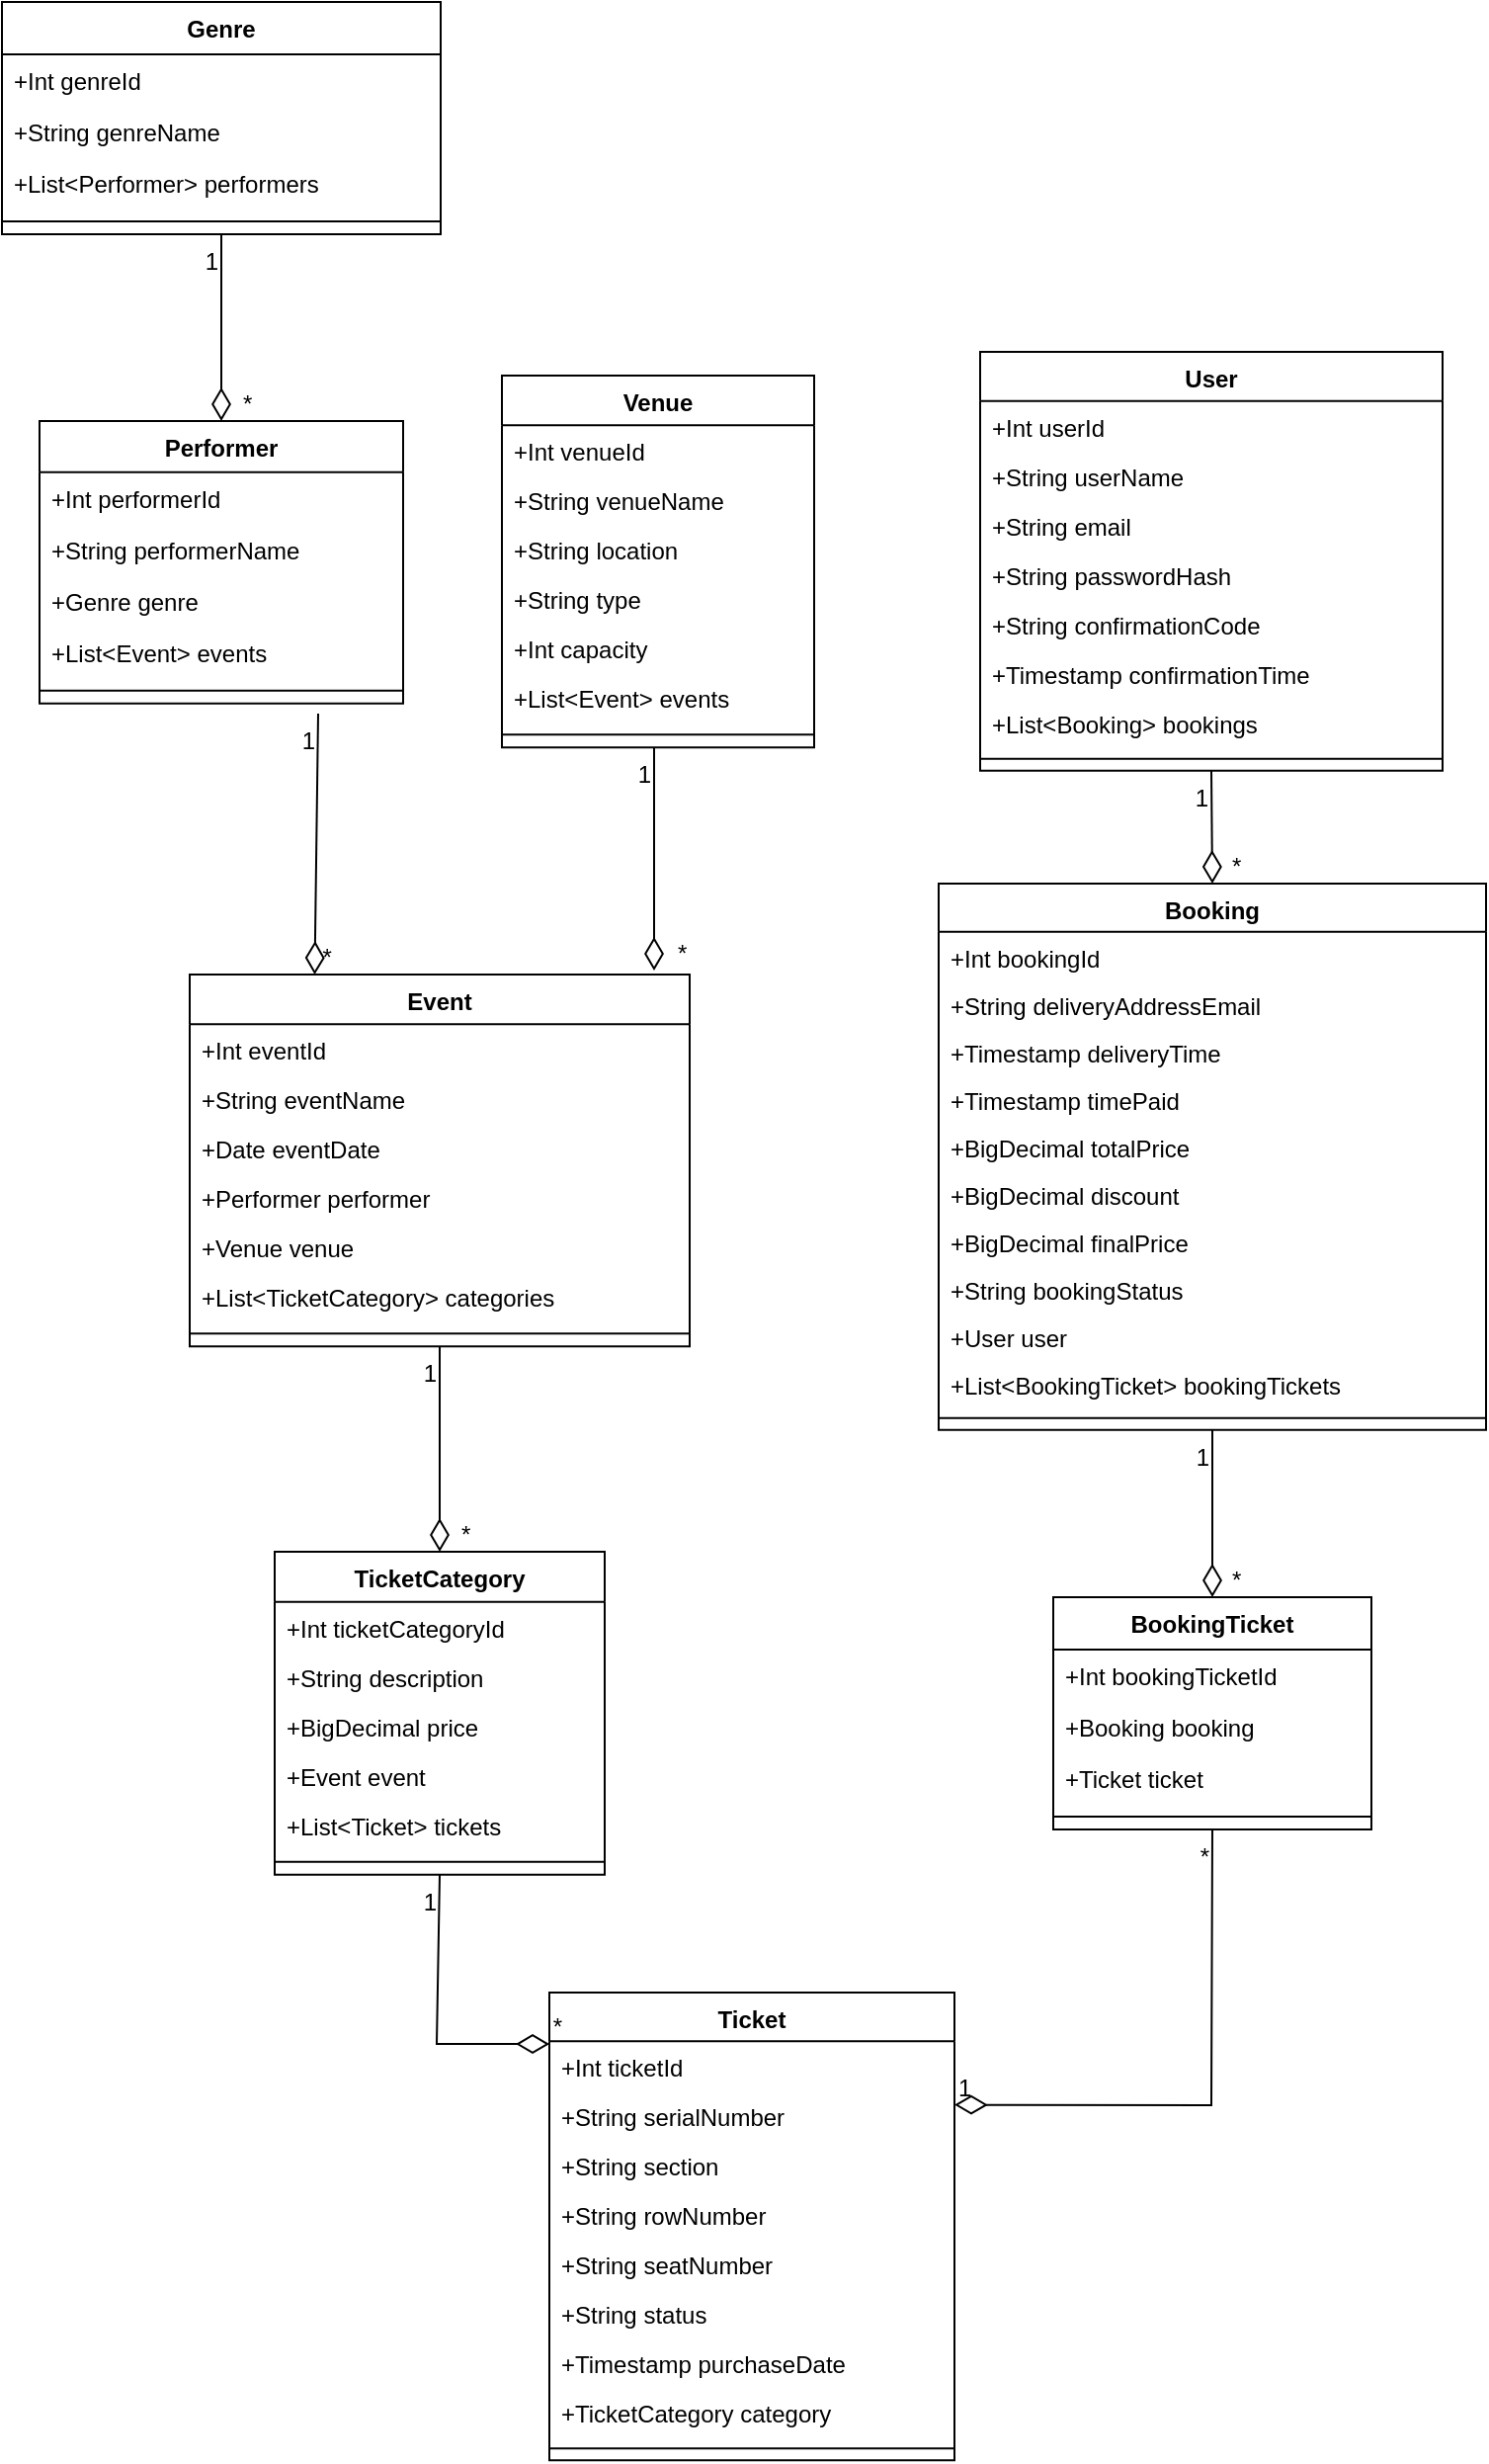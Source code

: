 <mxfile version="24.8.6">
  <diagram name="Page-1" id="qm7XWnGzNfIZUS9cLgl1">
    <mxGraphModel dx="398" dy="205" grid="1" gridSize="10" guides="1" tooltips="1" connect="1" arrows="1" fold="1" page="1" pageScale="1" pageWidth="827" pageHeight="1169" math="0" shadow="0">
      <root>
        <mxCell id="0" />
        <mxCell id="1" parent="0" />
        <mxCell id="qbjHn3xxU6l6A_D1i-yu-1" value="Genre" style="swimlane;fontStyle=1;align=center;verticalAlign=top;childLayout=stackLayout;horizontal=1;startSize=26.444;horizontalStack=0;resizeParent=1;resizeParentMax=0;resizeLast=0;collapsible=0;marginBottom=0;" vertex="1" parent="1">
          <mxGeometry x="20" y="20" width="222" height="117.444" as="geometry" />
        </mxCell>
        <mxCell id="qbjHn3xxU6l6A_D1i-yu-2" value="+Int genreId" style="text;strokeColor=none;fillColor=none;align=left;verticalAlign=top;spacingLeft=4;spacingRight=4;overflow=hidden;rotatable=0;points=[[0,0.5],[1,0.5]];portConstraint=eastwest;" vertex="1" parent="qbjHn3xxU6l6A_D1i-yu-1">
          <mxGeometry y="26.444" width="222" height="26" as="geometry" />
        </mxCell>
        <mxCell id="qbjHn3xxU6l6A_D1i-yu-3" value="+String genreName" style="text;strokeColor=none;fillColor=none;align=left;verticalAlign=top;spacingLeft=4;spacingRight=4;overflow=hidden;rotatable=0;points=[[0,0.5],[1,0.5]];portConstraint=eastwest;" vertex="1" parent="qbjHn3xxU6l6A_D1i-yu-1">
          <mxGeometry y="52.444" width="222" height="26" as="geometry" />
        </mxCell>
        <mxCell id="qbjHn3xxU6l6A_D1i-yu-4" value="+List&lt;Performer&gt; performers" style="text;strokeColor=none;fillColor=none;align=left;verticalAlign=top;spacingLeft=4;spacingRight=4;overflow=hidden;rotatable=0;points=[[0,0.5],[1,0.5]];portConstraint=eastwest;" vertex="1" parent="qbjHn3xxU6l6A_D1i-yu-1">
          <mxGeometry y="78.444" width="222" height="26" as="geometry" />
        </mxCell>
        <mxCell id="qbjHn3xxU6l6A_D1i-yu-5" style="line;strokeWidth=1;fillColor=none;align=left;verticalAlign=middle;spacingTop=-1;spacingLeft=3;spacingRight=3;rotatable=0;labelPosition=right;points=[];portConstraint=eastwest;strokeColor=inherit;" vertex="1" parent="qbjHn3xxU6l6A_D1i-yu-1">
          <mxGeometry y="104.444" width="222" height="13" as="geometry" />
        </mxCell>
        <mxCell id="qbjHn3xxU6l6A_D1i-yu-6" value="Performer" style="swimlane;fontStyle=1;align=center;verticalAlign=top;childLayout=stackLayout;horizontal=1;startSize=25.818;horizontalStack=0;resizeParent=1;resizeParentMax=0;resizeLast=0;collapsible=0;marginBottom=0;" vertex="1" parent="1">
          <mxGeometry x="39" y="232" width="184" height="142.818" as="geometry" />
        </mxCell>
        <mxCell id="qbjHn3xxU6l6A_D1i-yu-7" value="+Int performerId" style="text;strokeColor=none;fillColor=none;align=left;verticalAlign=top;spacingLeft=4;spacingRight=4;overflow=hidden;rotatable=0;points=[[0,0.5],[1,0.5]];portConstraint=eastwest;" vertex="1" parent="qbjHn3xxU6l6A_D1i-yu-6">
          <mxGeometry y="25.818" width="184" height="26" as="geometry" />
        </mxCell>
        <mxCell id="qbjHn3xxU6l6A_D1i-yu-8" value="+String performerName" style="text;strokeColor=none;fillColor=none;align=left;verticalAlign=top;spacingLeft=4;spacingRight=4;overflow=hidden;rotatable=0;points=[[0,0.5],[1,0.5]];portConstraint=eastwest;" vertex="1" parent="qbjHn3xxU6l6A_D1i-yu-6">
          <mxGeometry y="51.818" width="184" height="26" as="geometry" />
        </mxCell>
        <mxCell id="qbjHn3xxU6l6A_D1i-yu-9" value="+Genre genre" style="text;strokeColor=none;fillColor=none;align=left;verticalAlign=top;spacingLeft=4;spacingRight=4;overflow=hidden;rotatable=0;points=[[0,0.5],[1,0.5]];portConstraint=eastwest;" vertex="1" parent="qbjHn3xxU6l6A_D1i-yu-6">
          <mxGeometry y="77.818" width="184" height="26" as="geometry" />
        </mxCell>
        <mxCell id="qbjHn3xxU6l6A_D1i-yu-10" value="+List&lt;Event&gt; events" style="text;strokeColor=none;fillColor=none;align=left;verticalAlign=top;spacingLeft=4;spacingRight=4;overflow=hidden;rotatable=0;points=[[0,0.5],[1,0.5]];portConstraint=eastwest;" vertex="1" parent="qbjHn3xxU6l6A_D1i-yu-6">
          <mxGeometry y="103.818" width="184" height="26" as="geometry" />
        </mxCell>
        <mxCell id="qbjHn3xxU6l6A_D1i-yu-11" style="line;strokeWidth=1;fillColor=none;align=left;verticalAlign=middle;spacingTop=-1;spacingLeft=3;spacingRight=3;rotatable=0;labelPosition=right;points=[];portConstraint=eastwest;strokeColor=inherit;" vertex="1" parent="qbjHn3xxU6l6A_D1i-yu-6">
          <mxGeometry y="129.818" width="184" height="13" as="geometry" />
        </mxCell>
        <mxCell id="qbjHn3xxU6l6A_D1i-yu-12" value="Venue" style="swimlane;fontStyle=1;align=center;verticalAlign=top;childLayout=stackLayout;horizontal=1;startSize=25.067;horizontalStack=0;resizeParent=1;resizeParentMax=0;resizeLast=0;collapsible=0;marginBottom=0;" vertex="1" parent="1">
          <mxGeometry x="273" y="209" width="158" height="188.067" as="geometry" />
        </mxCell>
        <mxCell id="qbjHn3xxU6l6A_D1i-yu-13" value="+Int venueId" style="text;strokeColor=none;fillColor=none;align=left;verticalAlign=top;spacingLeft=4;spacingRight=4;overflow=hidden;rotatable=0;points=[[0,0.5],[1,0.5]];portConstraint=eastwest;" vertex="1" parent="qbjHn3xxU6l6A_D1i-yu-12">
          <mxGeometry y="25.067" width="158" height="25" as="geometry" />
        </mxCell>
        <mxCell id="qbjHn3xxU6l6A_D1i-yu-14" value="+String venueName" style="text;strokeColor=none;fillColor=none;align=left;verticalAlign=top;spacingLeft=4;spacingRight=4;overflow=hidden;rotatable=0;points=[[0,0.5],[1,0.5]];portConstraint=eastwest;" vertex="1" parent="qbjHn3xxU6l6A_D1i-yu-12">
          <mxGeometry y="50.067" width="158" height="25" as="geometry" />
        </mxCell>
        <mxCell id="qbjHn3xxU6l6A_D1i-yu-15" value="+String location" style="text;strokeColor=none;fillColor=none;align=left;verticalAlign=top;spacingLeft=4;spacingRight=4;overflow=hidden;rotatable=0;points=[[0,0.5],[1,0.5]];portConstraint=eastwest;" vertex="1" parent="qbjHn3xxU6l6A_D1i-yu-12">
          <mxGeometry y="75.067" width="158" height="25" as="geometry" />
        </mxCell>
        <mxCell id="qbjHn3xxU6l6A_D1i-yu-16" value="+String type" style="text;strokeColor=none;fillColor=none;align=left;verticalAlign=top;spacingLeft=4;spacingRight=4;overflow=hidden;rotatable=0;points=[[0,0.5],[1,0.5]];portConstraint=eastwest;" vertex="1" parent="qbjHn3xxU6l6A_D1i-yu-12">
          <mxGeometry y="100.067" width="158" height="25" as="geometry" />
        </mxCell>
        <mxCell id="qbjHn3xxU6l6A_D1i-yu-17" value="+Int capacity" style="text;strokeColor=none;fillColor=none;align=left;verticalAlign=top;spacingLeft=4;spacingRight=4;overflow=hidden;rotatable=0;points=[[0,0.5],[1,0.5]];portConstraint=eastwest;" vertex="1" parent="qbjHn3xxU6l6A_D1i-yu-12">
          <mxGeometry y="125.067" width="158" height="25" as="geometry" />
        </mxCell>
        <mxCell id="qbjHn3xxU6l6A_D1i-yu-18" value="+List&lt;Event&gt; events" style="text;strokeColor=none;fillColor=none;align=left;verticalAlign=top;spacingLeft=4;spacingRight=4;overflow=hidden;rotatable=0;points=[[0,0.5],[1,0.5]];portConstraint=eastwest;" vertex="1" parent="qbjHn3xxU6l6A_D1i-yu-12">
          <mxGeometry y="150.067" width="158" height="25" as="geometry" />
        </mxCell>
        <mxCell id="qbjHn3xxU6l6A_D1i-yu-19" style="line;strokeWidth=1;fillColor=none;align=left;verticalAlign=middle;spacingTop=-1;spacingLeft=3;spacingRight=3;rotatable=0;labelPosition=right;points=[];portConstraint=eastwest;strokeColor=inherit;" vertex="1" parent="qbjHn3xxU6l6A_D1i-yu-12">
          <mxGeometry y="175.067" width="158" height="13" as="geometry" />
        </mxCell>
        <mxCell id="qbjHn3xxU6l6A_D1i-yu-20" value="Event" style="swimlane;fontStyle=1;align=center;verticalAlign=top;childLayout=stackLayout;horizontal=1;startSize=25.067;horizontalStack=0;resizeParent=1;resizeParentMax=0;resizeLast=0;collapsible=0;marginBottom=0;" vertex="1" parent="1">
          <mxGeometry x="115" y="512" width="253" height="188.067" as="geometry" />
        </mxCell>
        <mxCell id="qbjHn3xxU6l6A_D1i-yu-21" value="+Int eventId" style="text;strokeColor=none;fillColor=none;align=left;verticalAlign=top;spacingLeft=4;spacingRight=4;overflow=hidden;rotatable=0;points=[[0,0.5],[1,0.5]];portConstraint=eastwest;" vertex="1" parent="qbjHn3xxU6l6A_D1i-yu-20">
          <mxGeometry y="25.067" width="253" height="25" as="geometry" />
        </mxCell>
        <mxCell id="qbjHn3xxU6l6A_D1i-yu-22" value="+String eventName" style="text;strokeColor=none;fillColor=none;align=left;verticalAlign=top;spacingLeft=4;spacingRight=4;overflow=hidden;rotatable=0;points=[[0,0.5],[1,0.5]];portConstraint=eastwest;" vertex="1" parent="qbjHn3xxU6l6A_D1i-yu-20">
          <mxGeometry y="50.067" width="253" height="25" as="geometry" />
        </mxCell>
        <mxCell id="qbjHn3xxU6l6A_D1i-yu-23" value="+Date eventDate" style="text;strokeColor=none;fillColor=none;align=left;verticalAlign=top;spacingLeft=4;spacingRight=4;overflow=hidden;rotatable=0;points=[[0,0.5],[1,0.5]];portConstraint=eastwest;" vertex="1" parent="qbjHn3xxU6l6A_D1i-yu-20">
          <mxGeometry y="75.067" width="253" height="25" as="geometry" />
        </mxCell>
        <mxCell id="qbjHn3xxU6l6A_D1i-yu-24" value="+Performer performer" style="text;strokeColor=none;fillColor=none;align=left;verticalAlign=top;spacingLeft=4;spacingRight=4;overflow=hidden;rotatable=0;points=[[0,0.5],[1,0.5]];portConstraint=eastwest;" vertex="1" parent="qbjHn3xxU6l6A_D1i-yu-20">
          <mxGeometry y="100.067" width="253" height="25" as="geometry" />
        </mxCell>
        <mxCell id="qbjHn3xxU6l6A_D1i-yu-25" value="+Venue venue" style="text;strokeColor=none;fillColor=none;align=left;verticalAlign=top;spacingLeft=4;spacingRight=4;overflow=hidden;rotatable=0;points=[[0,0.5],[1,0.5]];portConstraint=eastwest;" vertex="1" parent="qbjHn3xxU6l6A_D1i-yu-20">
          <mxGeometry y="125.067" width="253" height="25" as="geometry" />
        </mxCell>
        <mxCell id="qbjHn3xxU6l6A_D1i-yu-26" value="+List&lt;TicketCategory&gt; categories" style="text;strokeColor=none;fillColor=none;align=left;verticalAlign=top;spacingLeft=4;spacingRight=4;overflow=hidden;rotatable=0;points=[[0,0.5],[1,0.5]];portConstraint=eastwest;" vertex="1" parent="qbjHn3xxU6l6A_D1i-yu-20">
          <mxGeometry y="150.067" width="253" height="25" as="geometry" />
        </mxCell>
        <mxCell id="qbjHn3xxU6l6A_D1i-yu-27" style="line;strokeWidth=1;fillColor=none;align=left;verticalAlign=middle;spacingTop=-1;spacingLeft=3;spacingRight=3;rotatable=0;labelPosition=right;points=[];portConstraint=eastwest;strokeColor=inherit;" vertex="1" parent="qbjHn3xxU6l6A_D1i-yu-20">
          <mxGeometry y="175.067" width="253" height="13" as="geometry" />
        </mxCell>
        <mxCell id="qbjHn3xxU6l6A_D1i-yu-28" value="TicketCategory" style="swimlane;fontStyle=1;align=center;verticalAlign=top;childLayout=stackLayout;horizontal=1;startSize=25.385;horizontalStack=0;resizeParent=1;resizeParentMax=0;resizeLast=0;collapsible=0;marginBottom=0;" vertex="1" parent="1">
          <mxGeometry x="158" y="804" width="167" height="163.385" as="geometry" />
        </mxCell>
        <mxCell id="qbjHn3xxU6l6A_D1i-yu-29" value="+Int ticketCategoryId" style="text;strokeColor=none;fillColor=none;align=left;verticalAlign=top;spacingLeft=4;spacingRight=4;overflow=hidden;rotatable=0;points=[[0,0.5],[1,0.5]];portConstraint=eastwest;" vertex="1" parent="qbjHn3xxU6l6A_D1i-yu-28">
          <mxGeometry y="25.385" width="167" height="25" as="geometry" />
        </mxCell>
        <mxCell id="qbjHn3xxU6l6A_D1i-yu-30" value="+String description" style="text;strokeColor=none;fillColor=none;align=left;verticalAlign=top;spacingLeft=4;spacingRight=4;overflow=hidden;rotatable=0;points=[[0,0.5],[1,0.5]];portConstraint=eastwest;" vertex="1" parent="qbjHn3xxU6l6A_D1i-yu-28">
          <mxGeometry y="50.385" width="167" height="25" as="geometry" />
        </mxCell>
        <mxCell id="qbjHn3xxU6l6A_D1i-yu-31" value="+BigDecimal price" style="text;strokeColor=none;fillColor=none;align=left;verticalAlign=top;spacingLeft=4;spacingRight=4;overflow=hidden;rotatable=0;points=[[0,0.5],[1,0.5]];portConstraint=eastwest;" vertex="1" parent="qbjHn3xxU6l6A_D1i-yu-28">
          <mxGeometry y="75.385" width="167" height="25" as="geometry" />
        </mxCell>
        <mxCell id="qbjHn3xxU6l6A_D1i-yu-32" value="+Event event" style="text;strokeColor=none;fillColor=none;align=left;verticalAlign=top;spacingLeft=4;spacingRight=4;overflow=hidden;rotatable=0;points=[[0,0.5],[1,0.5]];portConstraint=eastwest;" vertex="1" parent="qbjHn3xxU6l6A_D1i-yu-28">
          <mxGeometry y="100.385" width="167" height="25" as="geometry" />
        </mxCell>
        <mxCell id="qbjHn3xxU6l6A_D1i-yu-33" value="+List&lt;Ticket&gt; tickets" style="text;strokeColor=none;fillColor=none;align=left;verticalAlign=top;spacingLeft=4;spacingRight=4;overflow=hidden;rotatable=0;points=[[0,0.5],[1,0.5]];portConstraint=eastwest;" vertex="1" parent="qbjHn3xxU6l6A_D1i-yu-28">
          <mxGeometry y="125.385" width="167" height="25" as="geometry" />
        </mxCell>
        <mxCell id="qbjHn3xxU6l6A_D1i-yu-34" style="line;strokeWidth=1;fillColor=none;align=left;verticalAlign=middle;spacingTop=-1;spacingLeft=3;spacingRight=3;rotatable=0;labelPosition=right;points=[];portConstraint=eastwest;strokeColor=inherit;" vertex="1" parent="qbjHn3xxU6l6A_D1i-yu-28">
          <mxGeometry y="150.385" width="167" height="13" as="geometry" />
        </mxCell>
        <mxCell id="qbjHn3xxU6l6A_D1i-yu-35" value="Ticket" style="swimlane;fontStyle=1;align=center;verticalAlign=top;childLayout=stackLayout;horizontal=1;startSize=24.632;horizontalStack=0;resizeParent=1;resizeParentMax=0;resizeLast=0;collapsible=0;marginBottom=0;" vertex="1" parent="1">
          <mxGeometry x="297" y="1027" width="205" height="236.632" as="geometry" />
        </mxCell>
        <mxCell id="qbjHn3xxU6l6A_D1i-yu-36" value="+Int ticketId" style="text;strokeColor=none;fillColor=none;align=left;verticalAlign=top;spacingLeft=4;spacingRight=4;overflow=hidden;rotatable=0;points=[[0,0.5],[1,0.5]];portConstraint=eastwest;" vertex="1" parent="qbjHn3xxU6l6A_D1i-yu-35">
          <mxGeometry y="24.632" width="205" height="25" as="geometry" />
        </mxCell>
        <mxCell id="qbjHn3xxU6l6A_D1i-yu-37" value="+String serialNumber" style="text;strokeColor=none;fillColor=none;align=left;verticalAlign=top;spacingLeft=4;spacingRight=4;overflow=hidden;rotatable=0;points=[[0,0.5],[1,0.5]];portConstraint=eastwest;" vertex="1" parent="qbjHn3xxU6l6A_D1i-yu-35">
          <mxGeometry y="49.632" width="205" height="25" as="geometry" />
        </mxCell>
        <mxCell id="qbjHn3xxU6l6A_D1i-yu-38" value="+String section" style="text;strokeColor=none;fillColor=none;align=left;verticalAlign=top;spacingLeft=4;spacingRight=4;overflow=hidden;rotatable=0;points=[[0,0.5],[1,0.5]];portConstraint=eastwest;" vertex="1" parent="qbjHn3xxU6l6A_D1i-yu-35">
          <mxGeometry y="74.632" width="205" height="25" as="geometry" />
        </mxCell>
        <mxCell id="qbjHn3xxU6l6A_D1i-yu-39" value="+String rowNumber" style="text;strokeColor=none;fillColor=none;align=left;verticalAlign=top;spacingLeft=4;spacingRight=4;overflow=hidden;rotatable=0;points=[[0,0.5],[1,0.5]];portConstraint=eastwest;" vertex="1" parent="qbjHn3xxU6l6A_D1i-yu-35">
          <mxGeometry y="99.632" width="205" height="25" as="geometry" />
        </mxCell>
        <mxCell id="qbjHn3xxU6l6A_D1i-yu-40" value="+String seatNumber" style="text;strokeColor=none;fillColor=none;align=left;verticalAlign=top;spacingLeft=4;spacingRight=4;overflow=hidden;rotatable=0;points=[[0,0.5],[1,0.5]];portConstraint=eastwest;" vertex="1" parent="qbjHn3xxU6l6A_D1i-yu-35">
          <mxGeometry y="124.632" width="205" height="25" as="geometry" />
        </mxCell>
        <mxCell id="qbjHn3xxU6l6A_D1i-yu-41" value="+String status" style="text;strokeColor=none;fillColor=none;align=left;verticalAlign=top;spacingLeft=4;spacingRight=4;overflow=hidden;rotatable=0;points=[[0,0.5],[1,0.5]];portConstraint=eastwest;" vertex="1" parent="qbjHn3xxU6l6A_D1i-yu-35">
          <mxGeometry y="149.632" width="205" height="25" as="geometry" />
        </mxCell>
        <mxCell id="qbjHn3xxU6l6A_D1i-yu-42" value="+Timestamp purchaseDate" style="text;strokeColor=none;fillColor=none;align=left;verticalAlign=top;spacingLeft=4;spacingRight=4;overflow=hidden;rotatable=0;points=[[0,0.5],[1,0.5]];portConstraint=eastwest;" vertex="1" parent="qbjHn3xxU6l6A_D1i-yu-35">
          <mxGeometry y="174.632" width="205" height="25" as="geometry" />
        </mxCell>
        <mxCell id="qbjHn3xxU6l6A_D1i-yu-43" value="+TicketCategory category" style="text;strokeColor=none;fillColor=none;align=left;verticalAlign=top;spacingLeft=4;spacingRight=4;overflow=hidden;rotatable=0;points=[[0,0.5],[1,0.5]];portConstraint=eastwest;" vertex="1" parent="qbjHn3xxU6l6A_D1i-yu-35">
          <mxGeometry y="199.632" width="205" height="25" as="geometry" />
        </mxCell>
        <mxCell id="qbjHn3xxU6l6A_D1i-yu-44" style="line;strokeWidth=1;fillColor=none;align=left;verticalAlign=middle;spacingTop=-1;spacingLeft=3;spacingRight=3;rotatable=0;labelPosition=right;points=[];portConstraint=eastwest;strokeColor=inherit;" vertex="1" parent="qbjHn3xxU6l6A_D1i-yu-35">
          <mxGeometry y="224.632" width="205" height="12" as="geometry" />
        </mxCell>
        <mxCell id="qbjHn3xxU6l6A_D1i-yu-45" value="User" style="swimlane;fontStyle=1;align=center;verticalAlign=top;childLayout=stackLayout;horizontal=1;startSize=24.824;horizontalStack=0;resizeParent=1;resizeParentMax=0;resizeLast=0;collapsible=0;marginBottom=0;" vertex="1" parent="1">
          <mxGeometry x="515" y="197" width="234" height="211.824" as="geometry" />
        </mxCell>
        <mxCell id="qbjHn3xxU6l6A_D1i-yu-46" value="+Int userId" style="text;strokeColor=none;fillColor=none;align=left;verticalAlign=top;spacingLeft=4;spacingRight=4;overflow=hidden;rotatable=0;points=[[0,0.5],[1,0.5]];portConstraint=eastwest;" vertex="1" parent="qbjHn3xxU6l6A_D1i-yu-45">
          <mxGeometry y="24.824" width="234" height="25" as="geometry" />
        </mxCell>
        <mxCell id="qbjHn3xxU6l6A_D1i-yu-47" value="+String userName" style="text;strokeColor=none;fillColor=none;align=left;verticalAlign=top;spacingLeft=4;spacingRight=4;overflow=hidden;rotatable=0;points=[[0,0.5],[1,0.5]];portConstraint=eastwest;" vertex="1" parent="qbjHn3xxU6l6A_D1i-yu-45">
          <mxGeometry y="49.824" width="234" height="25" as="geometry" />
        </mxCell>
        <mxCell id="qbjHn3xxU6l6A_D1i-yu-48" value="+String email" style="text;strokeColor=none;fillColor=none;align=left;verticalAlign=top;spacingLeft=4;spacingRight=4;overflow=hidden;rotatable=0;points=[[0,0.5],[1,0.5]];portConstraint=eastwest;" vertex="1" parent="qbjHn3xxU6l6A_D1i-yu-45">
          <mxGeometry y="74.824" width="234" height="25" as="geometry" />
        </mxCell>
        <mxCell id="qbjHn3xxU6l6A_D1i-yu-49" value="+String passwordHash" style="text;strokeColor=none;fillColor=none;align=left;verticalAlign=top;spacingLeft=4;spacingRight=4;overflow=hidden;rotatable=0;points=[[0,0.5],[1,0.5]];portConstraint=eastwest;" vertex="1" parent="qbjHn3xxU6l6A_D1i-yu-45">
          <mxGeometry y="99.824" width="234" height="25" as="geometry" />
        </mxCell>
        <mxCell id="qbjHn3xxU6l6A_D1i-yu-50" value="+String confirmationCode" style="text;strokeColor=none;fillColor=none;align=left;verticalAlign=top;spacingLeft=4;spacingRight=4;overflow=hidden;rotatable=0;points=[[0,0.5],[1,0.5]];portConstraint=eastwest;" vertex="1" parent="qbjHn3xxU6l6A_D1i-yu-45">
          <mxGeometry y="124.824" width="234" height="25" as="geometry" />
        </mxCell>
        <mxCell id="qbjHn3xxU6l6A_D1i-yu-51" value="+Timestamp confirmationTime" style="text;strokeColor=none;fillColor=none;align=left;verticalAlign=top;spacingLeft=4;spacingRight=4;overflow=hidden;rotatable=0;points=[[0,0.5],[1,0.5]];portConstraint=eastwest;" vertex="1" parent="qbjHn3xxU6l6A_D1i-yu-45">
          <mxGeometry y="149.824" width="234" height="25" as="geometry" />
        </mxCell>
        <mxCell id="qbjHn3xxU6l6A_D1i-yu-52" value="+List&lt;Booking&gt; bookings" style="text;strokeColor=none;fillColor=none;align=left;verticalAlign=top;spacingLeft=4;spacingRight=4;overflow=hidden;rotatable=0;points=[[0,0.5],[1,0.5]];portConstraint=eastwest;" vertex="1" parent="qbjHn3xxU6l6A_D1i-yu-45">
          <mxGeometry y="174.824" width="234" height="25" as="geometry" />
        </mxCell>
        <mxCell id="qbjHn3xxU6l6A_D1i-yu-53" style="line;strokeWidth=1;fillColor=none;align=left;verticalAlign=middle;spacingTop=-1;spacingLeft=3;spacingRight=3;rotatable=0;labelPosition=right;points=[];portConstraint=eastwest;strokeColor=inherit;" vertex="1" parent="qbjHn3xxU6l6A_D1i-yu-45">
          <mxGeometry y="199.824" width="234" height="12" as="geometry" />
        </mxCell>
        <mxCell id="qbjHn3xxU6l6A_D1i-yu-54" value="Booking" style="swimlane;fontStyle=1;align=center;verticalAlign=top;childLayout=stackLayout;horizontal=1;startSize=24.348;horizontalStack=0;resizeParent=1;resizeParentMax=0;resizeLast=0;collapsible=0;marginBottom=0;" vertex="1" parent="1">
          <mxGeometry x="494" y="466" width="277" height="276.348" as="geometry" />
        </mxCell>
        <mxCell id="qbjHn3xxU6l6A_D1i-yu-55" value="+Int bookingId" style="text;strokeColor=none;fillColor=none;align=left;verticalAlign=top;spacingLeft=4;spacingRight=4;overflow=hidden;rotatable=0;points=[[0,0.5],[1,0.5]];portConstraint=eastwest;" vertex="1" parent="qbjHn3xxU6l6A_D1i-yu-54">
          <mxGeometry y="24.348" width="277" height="24" as="geometry" />
        </mxCell>
        <mxCell id="qbjHn3xxU6l6A_D1i-yu-56" value="+String deliveryAddressEmail" style="text;strokeColor=none;fillColor=none;align=left;verticalAlign=top;spacingLeft=4;spacingRight=4;overflow=hidden;rotatable=0;points=[[0,0.5],[1,0.5]];portConstraint=eastwest;" vertex="1" parent="qbjHn3xxU6l6A_D1i-yu-54">
          <mxGeometry y="48.348" width="277" height="24" as="geometry" />
        </mxCell>
        <mxCell id="qbjHn3xxU6l6A_D1i-yu-57" value="+Timestamp deliveryTime" style="text;strokeColor=none;fillColor=none;align=left;verticalAlign=top;spacingLeft=4;spacingRight=4;overflow=hidden;rotatable=0;points=[[0,0.5],[1,0.5]];portConstraint=eastwest;" vertex="1" parent="qbjHn3xxU6l6A_D1i-yu-54">
          <mxGeometry y="72.348" width="277" height="24" as="geometry" />
        </mxCell>
        <mxCell id="qbjHn3xxU6l6A_D1i-yu-58" value="+Timestamp timePaid" style="text;strokeColor=none;fillColor=none;align=left;verticalAlign=top;spacingLeft=4;spacingRight=4;overflow=hidden;rotatable=0;points=[[0,0.5],[1,0.5]];portConstraint=eastwest;" vertex="1" parent="qbjHn3xxU6l6A_D1i-yu-54">
          <mxGeometry y="96.348" width="277" height="24" as="geometry" />
        </mxCell>
        <mxCell id="qbjHn3xxU6l6A_D1i-yu-59" value="+BigDecimal totalPrice" style="text;strokeColor=none;fillColor=none;align=left;verticalAlign=top;spacingLeft=4;spacingRight=4;overflow=hidden;rotatable=0;points=[[0,0.5],[1,0.5]];portConstraint=eastwest;" vertex="1" parent="qbjHn3xxU6l6A_D1i-yu-54">
          <mxGeometry y="120.348" width="277" height="24" as="geometry" />
        </mxCell>
        <mxCell id="qbjHn3xxU6l6A_D1i-yu-60" value="+BigDecimal discount" style="text;strokeColor=none;fillColor=none;align=left;verticalAlign=top;spacingLeft=4;spacingRight=4;overflow=hidden;rotatable=0;points=[[0,0.5],[1,0.5]];portConstraint=eastwest;" vertex="1" parent="qbjHn3xxU6l6A_D1i-yu-54">
          <mxGeometry y="144.348" width="277" height="24" as="geometry" />
        </mxCell>
        <mxCell id="qbjHn3xxU6l6A_D1i-yu-61" value="+BigDecimal finalPrice" style="text;strokeColor=none;fillColor=none;align=left;verticalAlign=top;spacingLeft=4;spacingRight=4;overflow=hidden;rotatable=0;points=[[0,0.5],[1,0.5]];portConstraint=eastwest;" vertex="1" parent="qbjHn3xxU6l6A_D1i-yu-54">
          <mxGeometry y="168.348" width="277" height="24" as="geometry" />
        </mxCell>
        <mxCell id="qbjHn3xxU6l6A_D1i-yu-62" value="+String bookingStatus" style="text;strokeColor=none;fillColor=none;align=left;verticalAlign=top;spacingLeft=4;spacingRight=4;overflow=hidden;rotatable=0;points=[[0,0.5],[1,0.5]];portConstraint=eastwest;" vertex="1" parent="qbjHn3xxU6l6A_D1i-yu-54">
          <mxGeometry y="192.348" width="277" height="24" as="geometry" />
        </mxCell>
        <mxCell id="qbjHn3xxU6l6A_D1i-yu-63" value="+User user" style="text;strokeColor=none;fillColor=none;align=left;verticalAlign=top;spacingLeft=4;spacingRight=4;overflow=hidden;rotatable=0;points=[[0,0.5],[1,0.5]];portConstraint=eastwest;" vertex="1" parent="qbjHn3xxU6l6A_D1i-yu-54">
          <mxGeometry y="216.348" width="277" height="24" as="geometry" />
        </mxCell>
        <mxCell id="qbjHn3xxU6l6A_D1i-yu-64" value="+List&lt;BookingTicket&gt; bookingTickets" style="text;strokeColor=none;fillColor=none;align=left;verticalAlign=top;spacingLeft=4;spacingRight=4;overflow=hidden;rotatable=0;points=[[0,0.5],[1,0.5]];portConstraint=eastwest;" vertex="1" parent="qbjHn3xxU6l6A_D1i-yu-54">
          <mxGeometry y="240.348" width="277" height="24" as="geometry" />
        </mxCell>
        <mxCell id="qbjHn3xxU6l6A_D1i-yu-65" style="line;strokeWidth=1;fillColor=none;align=left;verticalAlign=middle;spacingTop=-1;spacingLeft=3;spacingRight=3;rotatable=0;labelPosition=right;points=[];portConstraint=eastwest;strokeColor=inherit;" vertex="1" parent="qbjHn3xxU6l6A_D1i-yu-54">
          <mxGeometry y="264.348" width="277" height="12" as="geometry" />
        </mxCell>
        <mxCell id="qbjHn3xxU6l6A_D1i-yu-66" value="BookingTicket" style="swimlane;fontStyle=1;align=center;verticalAlign=top;childLayout=stackLayout;horizontal=1;startSize=26.444;horizontalStack=0;resizeParent=1;resizeParentMax=0;resizeLast=0;collapsible=0;marginBottom=0;" vertex="1" parent="1">
          <mxGeometry x="552" y="827" width="161" height="117.444" as="geometry" />
        </mxCell>
        <mxCell id="qbjHn3xxU6l6A_D1i-yu-67" value="+Int bookingTicketId" style="text;strokeColor=none;fillColor=none;align=left;verticalAlign=top;spacingLeft=4;spacingRight=4;overflow=hidden;rotatable=0;points=[[0,0.5],[1,0.5]];portConstraint=eastwest;" vertex="1" parent="qbjHn3xxU6l6A_D1i-yu-66">
          <mxGeometry y="26.444" width="161" height="26" as="geometry" />
        </mxCell>
        <mxCell id="qbjHn3xxU6l6A_D1i-yu-68" value="+Booking booking" style="text;strokeColor=none;fillColor=none;align=left;verticalAlign=top;spacingLeft=4;spacingRight=4;overflow=hidden;rotatable=0;points=[[0,0.5],[1,0.5]];portConstraint=eastwest;" vertex="1" parent="qbjHn3xxU6l6A_D1i-yu-66">
          <mxGeometry y="52.444" width="161" height="26" as="geometry" />
        </mxCell>
        <mxCell id="qbjHn3xxU6l6A_D1i-yu-69" value="+Ticket ticket" style="text;strokeColor=none;fillColor=none;align=left;verticalAlign=top;spacingLeft=4;spacingRight=4;overflow=hidden;rotatable=0;points=[[0,0.5],[1,0.5]];portConstraint=eastwest;" vertex="1" parent="qbjHn3xxU6l6A_D1i-yu-66">
          <mxGeometry y="78.444" width="161" height="26" as="geometry" />
        </mxCell>
        <mxCell id="qbjHn3xxU6l6A_D1i-yu-70" style="line;strokeWidth=1;fillColor=none;align=left;verticalAlign=middle;spacingTop=-1;spacingLeft=3;spacingRight=3;rotatable=0;labelPosition=right;points=[];portConstraint=eastwest;strokeColor=inherit;" vertex="1" parent="qbjHn3xxU6l6A_D1i-yu-66">
          <mxGeometry y="104.444" width="161" height="13" as="geometry" />
        </mxCell>
        <mxCell id="qbjHn3xxU6l6A_D1i-yu-71" value="" style="curved=1;startArrow=none;endArrow=diamondThin;endSize=14;endFill=0;exitX=0.5;exitY=1;entryX=0.5;entryY=0;rounded=0;" edge="1" parent="1" source="qbjHn3xxU6l6A_D1i-yu-1" target="qbjHn3xxU6l6A_D1i-yu-6">
          <mxGeometry relative="1" as="geometry">
            <Array as="points" />
          </mxGeometry>
        </mxCell>
        <mxCell id="qbjHn3xxU6l6A_D1i-yu-72" value="1" style="edgeLabel;resizable=0;labelBackgroundColor=none;fontSize=12;align=right;verticalAlign=top;" vertex="1" parent="qbjHn3xxU6l6A_D1i-yu-71">
          <mxGeometry x="-1" relative="1" as="geometry" />
        </mxCell>
        <mxCell id="qbjHn3xxU6l6A_D1i-yu-73" value="*" style="edgeLabel;resizable=0;labelBackgroundColor=none;fontSize=12;align=left;verticalAlign=bottom;" vertex="1" parent="qbjHn3xxU6l6A_D1i-yu-71">
          <mxGeometry x="1" relative="1" as="geometry">
            <mxPoint x="9" as="offset" />
          </mxGeometry>
        </mxCell>
        <mxCell id="qbjHn3xxU6l6A_D1i-yu-74" value="" style="startArrow=none;endArrow=diamondThin;endSize=14;endFill=0;entryX=0.25;entryY=0;rounded=0;" edge="1" parent="1" target="qbjHn3xxU6l6A_D1i-yu-20">
          <mxGeometry relative="1" as="geometry">
            <mxPoint x="180" y="380" as="sourcePoint" />
          </mxGeometry>
        </mxCell>
        <mxCell id="qbjHn3xxU6l6A_D1i-yu-75" value="1" style="edgeLabel;resizable=0;labelBackgroundColor=none;fontSize=12;align=right;verticalAlign=top;" vertex="1" parent="qbjHn3xxU6l6A_D1i-yu-74">
          <mxGeometry x="-1" relative="1" as="geometry" />
        </mxCell>
        <mxCell id="qbjHn3xxU6l6A_D1i-yu-76" value="*" style="edgeLabel;resizable=0;labelBackgroundColor=none;fontSize=12;align=left;verticalAlign=bottom;" vertex="1" parent="qbjHn3xxU6l6A_D1i-yu-74">
          <mxGeometry x="1" relative="1" as="geometry">
            <mxPoint x="2" as="offset" />
          </mxGeometry>
        </mxCell>
        <mxCell id="qbjHn3xxU6l6A_D1i-yu-77" value="" style="startArrow=none;endArrow=diamondThin;endSize=14;endFill=0;rounded=0;" edge="1" parent="1">
          <mxGeometry relative="1" as="geometry">
            <mxPoint x="350" y="397" as="sourcePoint" />
            <mxPoint x="350" y="510" as="targetPoint" />
          </mxGeometry>
        </mxCell>
        <mxCell id="qbjHn3xxU6l6A_D1i-yu-78" value="1" style="edgeLabel;resizable=0;labelBackgroundColor=none;fontSize=12;align=right;verticalAlign=top;" vertex="1" parent="qbjHn3xxU6l6A_D1i-yu-77">
          <mxGeometry x="-1" relative="1" as="geometry" />
        </mxCell>
        <mxCell id="qbjHn3xxU6l6A_D1i-yu-79" value="*" style="edgeLabel;resizable=0;labelBackgroundColor=none;fontSize=12;align=left;verticalAlign=bottom;" vertex="1" parent="qbjHn3xxU6l6A_D1i-yu-77">
          <mxGeometry x="1" relative="1" as="geometry">
            <mxPoint x="10" as="offset" />
          </mxGeometry>
        </mxCell>
        <mxCell id="qbjHn3xxU6l6A_D1i-yu-80" value="" style="curved=1;startArrow=none;endArrow=diamondThin;endSize=14;endFill=0;exitX=0.5;exitY=1;entryX=0.5;entryY=0;rounded=0;" edge="1" parent="1" source="qbjHn3xxU6l6A_D1i-yu-20" target="qbjHn3xxU6l6A_D1i-yu-28">
          <mxGeometry relative="1" as="geometry">
            <Array as="points" />
          </mxGeometry>
        </mxCell>
        <mxCell id="qbjHn3xxU6l6A_D1i-yu-81" value="1" style="edgeLabel;resizable=0;labelBackgroundColor=none;fontSize=12;align=right;verticalAlign=top;" vertex="1" parent="qbjHn3xxU6l6A_D1i-yu-80">
          <mxGeometry x="-1" relative="1" as="geometry" />
        </mxCell>
        <mxCell id="qbjHn3xxU6l6A_D1i-yu-82" value="*" style="edgeLabel;resizable=0;labelBackgroundColor=none;fontSize=12;align=left;verticalAlign=bottom;" vertex="1" parent="qbjHn3xxU6l6A_D1i-yu-80">
          <mxGeometry x="1" relative="1" as="geometry">
            <mxPoint x="9" as="offset" />
          </mxGeometry>
        </mxCell>
        <mxCell id="qbjHn3xxU6l6A_D1i-yu-83" value="" style="startArrow=none;endArrow=diamondThin;endSize=14;endFill=0;exitX=0.5;exitY=1;entryX=0;entryY=0.11;rounded=0;" edge="1" parent="1" source="qbjHn3xxU6l6A_D1i-yu-28" target="qbjHn3xxU6l6A_D1i-yu-35">
          <mxGeometry relative="1" as="geometry">
            <Array as="points">
              <mxPoint x="240" y="1053" />
            </Array>
          </mxGeometry>
        </mxCell>
        <mxCell id="qbjHn3xxU6l6A_D1i-yu-84" value="1" style="edgeLabel;resizable=0;labelBackgroundColor=none;fontSize=12;align=right;verticalAlign=top;" vertex="1" parent="qbjHn3xxU6l6A_D1i-yu-83">
          <mxGeometry x="-1" relative="1" as="geometry" />
        </mxCell>
        <mxCell id="qbjHn3xxU6l6A_D1i-yu-85" value="*" style="edgeLabel;resizable=0;labelBackgroundColor=none;fontSize=12;align=left;verticalAlign=bottom;" vertex="1" parent="qbjHn3xxU6l6A_D1i-yu-83">
          <mxGeometry x="1" relative="1" as="geometry" />
        </mxCell>
        <mxCell id="qbjHn3xxU6l6A_D1i-yu-86" value="" style="curved=1;startArrow=none;endArrow=diamondThin;endSize=14;endFill=0;exitX=0.5;exitY=1;entryX=0.5;entryY=0;rounded=0;" edge="1" parent="1" source="qbjHn3xxU6l6A_D1i-yu-45" target="qbjHn3xxU6l6A_D1i-yu-54">
          <mxGeometry relative="1" as="geometry">
            <Array as="points" />
          </mxGeometry>
        </mxCell>
        <mxCell id="qbjHn3xxU6l6A_D1i-yu-87" value="1" style="edgeLabel;resizable=0;labelBackgroundColor=none;fontSize=12;align=right;verticalAlign=top;" vertex="1" parent="qbjHn3xxU6l6A_D1i-yu-86">
          <mxGeometry x="-1" relative="1" as="geometry" />
        </mxCell>
        <mxCell id="qbjHn3xxU6l6A_D1i-yu-88" value="*" style="edgeLabel;resizable=0;labelBackgroundColor=none;fontSize=12;align=left;verticalAlign=bottom;" vertex="1" parent="qbjHn3xxU6l6A_D1i-yu-86">
          <mxGeometry x="1" relative="1" as="geometry">
            <mxPoint x="8" as="offset" />
          </mxGeometry>
        </mxCell>
        <mxCell id="qbjHn3xxU6l6A_D1i-yu-89" value="" style="curved=1;startArrow=none;endArrow=diamondThin;endSize=14;endFill=0;exitX=0.5;exitY=1;entryX=0.5;entryY=0;rounded=0;" edge="1" parent="1" source="qbjHn3xxU6l6A_D1i-yu-54" target="qbjHn3xxU6l6A_D1i-yu-66">
          <mxGeometry relative="1" as="geometry">
            <Array as="points" />
          </mxGeometry>
        </mxCell>
        <mxCell id="qbjHn3xxU6l6A_D1i-yu-90" value="1" style="edgeLabel;resizable=0;labelBackgroundColor=none;fontSize=12;align=right;verticalAlign=top;" vertex="1" parent="qbjHn3xxU6l6A_D1i-yu-89">
          <mxGeometry x="-1" relative="1" as="geometry" />
        </mxCell>
        <mxCell id="qbjHn3xxU6l6A_D1i-yu-91" value="*" style="edgeLabel;resizable=0;labelBackgroundColor=none;fontSize=12;align=left;verticalAlign=bottom;" vertex="1" parent="qbjHn3xxU6l6A_D1i-yu-89">
          <mxGeometry x="1" relative="1" as="geometry">
            <mxPoint x="8" as="offset" />
          </mxGeometry>
        </mxCell>
        <mxCell id="qbjHn3xxU6l6A_D1i-yu-92" value="" style="startArrow=none;endArrow=diamondThin;endSize=14;endFill=0;exitX=0.5;exitY=1;entryX=1;entryY=0.24;rounded=0;" edge="1" parent="1" source="qbjHn3xxU6l6A_D1i-yu-66" target="qbjHn3xxU6l6A_D1i-yu-35">
          <mxGeometry relative="1" as="geometry">
            <Array as="points">
              <mxPoint x="632" y="1084" />
            </Array>
          </mxGeometry>
        </mxCell>
        <mxCell id="qbjHn3xxU6l6A_D1i-yu-93" value="*" style="edgeLabel;resizable=0;labelBackgroundColor=none;fontSize=12;align=right;verticalAlign=top;" vertex="1" parent="qbjHn3xxU6l6A_D1i-yu-92">
          <mxGeometry x="-1" relative="1" as="geometry" />
        </mxCell>
        <mxCell id="qbjHn3xxU6l6A_D1i-yu-94" value="1" style="edgeLabel;resizable=0;labelBackgroundColor=none;fontSize=12;align=left;verticalAlign=bottom;" vertex="1" parent="qbjHn3xxU6l6A_D1i-yu-92">
          <mxGeometry x="1" relative="1" as="geometry" />
        </mxCell>
      </root>
    </mxGraphModel>
  </diagram>
</mxfile>

